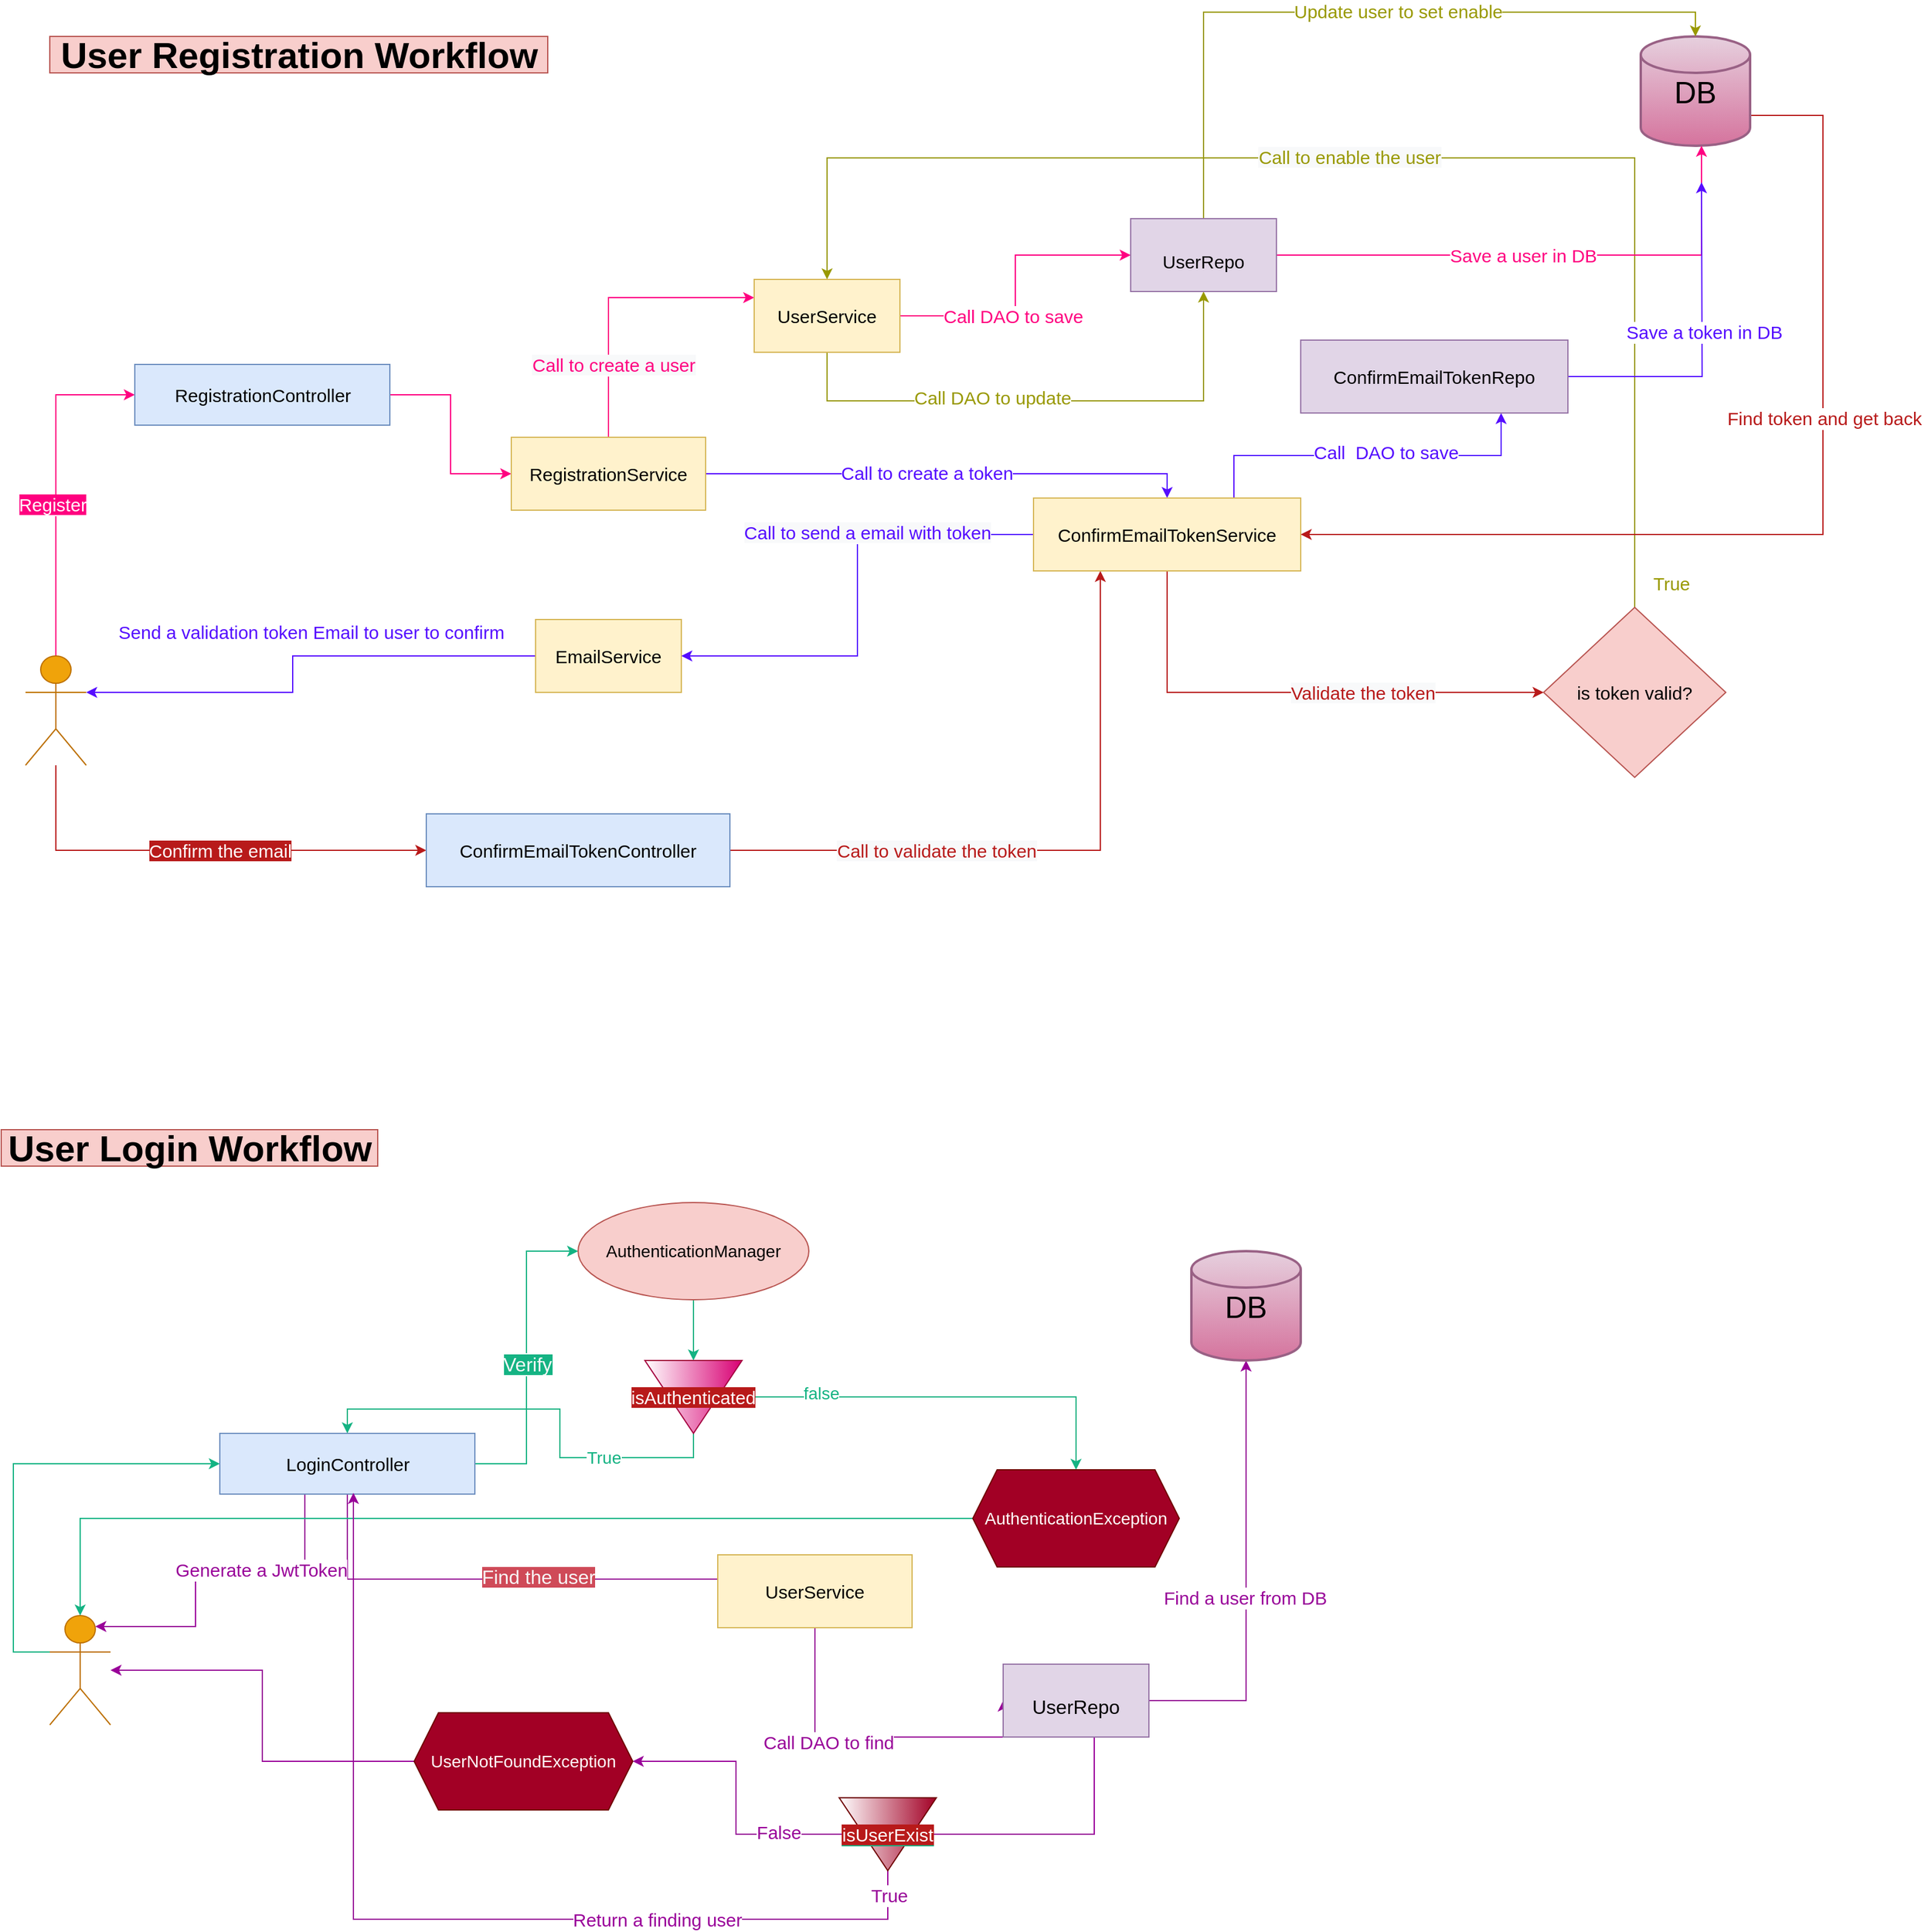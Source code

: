 <mxfile version="15.9.5" type="github">
  <diagram id="kgpKYQtTHZ0yAKxKKP6v" name="Page-1">
    <mxGraphModel dx="1619" dy="2143" grid="1" gridSize="10" guides="1" tooltips="1" connect="1" arrows="1" fold="1" page="1" pageScale="1" pageWidth="850" pageHeight="1100" math="0" shadow="0">
      <root>
        <mxCell id="0" />
        <mxCell id="1" parent="0" />
        <mxCell id="QZAKfAFqV-frmJR9LW_r-23" style="edgeStyle=orthogonalEdgeStyle;rounded=0;orthogonalLoop=1;jettySize=auto;html=1;exitX=0.5;exitY=0;exitDx=0;exitDy=0;exitPerimeter=0;fontFamily=Helvetica;fontSize=15;strokeColor=#FF0080;" parent="1" source="QZAKfAFqV-frmJR9LW_r-1" target="QZAKfAFqV-frmJR9LW_r-2" edge="1">
          <mxGeometry relative="1" as="geometry">
            <Array as="points">
              <mxPoint x="75" y="15" />
            </Array>
          </mxGeometry>
        </mxCell>
        <mxCell id="0kT4AOMkLd3rgz62vo-s-46" value="&lt;font color=&quot;#ffffff&quot; style=&quot;background-color: rgb(255 , 0 , 128)&quot;&gt;Register&lt;/font&gt;" style="edgeLabel;html=1;align=center;verticalAlign=middle;resizable=0;points=[];fontSize=15;fontColor=#990099;" vertex="1" connectable="0" parent="QZAKfAFqV-frmJR9LW_r-23">
          <mxGeometry x="-0.107" y="3" relative="1" as="geometry">
            <mxPoint as="offset" />
          </mxGeometry>
        </mxCell>
        <mxCell id="QZAKfAFqV-frmJR9LW_r-124" style="edgeStyle=orthogonalEdgeStyle;rounded=0;orthogonalLoop=1;jettySize=auto;html=1;entryX=0;entryY=0.5;entryDx=0;entryDy=0;fontFamily=Helvetica;fontSize=15;startArrow=none;startFill=0;endArrow=classic;endFill=1;strokeColor=#B81A1A;" parent="1" source="QZAKfAFqV-frmJR9LW_r-1" target="QZAKfAFqV-frmJR9LW_r-17" edge="1">
          <mxGeometry relative="1" as="geometry">
            <Array as="points">
              <mxPoint x="75" y="390" />
            </Array>
          </mxGeometry>
        </mxCell>
        <mxCell id="QZAKfAFqV-frmJR9LW_r-125" value="&lt;font color=&quot;#ffffff&quot; style=&quot;background-color: rgb(184 , 26 , 26)&quot;&gt;Confirm the email&lt;/font&gt;" style="edgeLabel;html=1;align=center;verticalAlign=middle;resizable=0;points=[];fontSize=15;fontFamily=Helvetica;" parent="QZAKfAFqV-frmJR9LW_r-124" vertex="1" connectable="0">
          <mxGeometry x="-0.047" y="2" relative="1" as="geometry">
            <mxPoint x="26" y="2" as="offset" />
          </mxGeometry>
        </mxCell>
        <mxCell id="QZAKfAFqV-frmJR9LW_r-1" value="" style="shape=umlActor;verticalLabelPosition=bottom;verticalAlign=top;html=1;outlineConnect=0;fontFamily=Helvetica;fontStyle=0;fontSize=15;fillColor=#f0a30a;strokeColor=#BD7000;fontColor=#000000;" parent="1" vertex="1">
          <mxGeometry x="50" y="230" width="50" height="90" as="geometry" />
        </mxCell>
        <mxCell id="QZAKfAFqV-frmJR9LW_r-11" style="edgeStyle=orthogonalEdgeStyle;rounded=0;orthogonalLoop=1;jettySize=auto;html=1;exitX=1;exitY=0.5;exitDx=0;exitDy=0;entryX=0;entryY=0.5;entryDx=0;entryDy=0;fontFamily=Helvetica;fontStyle=0;fontSize=15;strokeColor=#FF0080;" parent="1" source="QZAKfAFqV-frmJR9LW_r-2" target="QZAKfAFqV-frmJR9LW_r-4" edge="1">
          <mxGeometry relative="1" as="geometry" />
        </mxCell>
        <mxCell id="QZAKfAFqV-frmJR9LW_r-2" value="RegistrationController" style="html=1;fillColor=#dae8fc;strokeColor=#6c8ebf;fontFamily=Helvetica;fontStyle=0;fontSize=15;" parent="1" vertex="1">
          <mxGeometry x="140" y="-10" width="210" height="50" as="geometry" />
        </mxCell>
        <mxCell id="QZAKfAFqV-frmJR9LW_r-86" style="edgeStyle=orthogonalEdgeStyle;rounded=0;orthogonalLoop=1;jettySize=auto;html=1;exitX=0.5;exitY=0;exitDx=0;exitDy=0;entryX=0;entryY=0.25;entryDx=0;entryDy=0;fontFamily=Helvetica;fontSize=15;strokeColor=#FF0080;" parent="1" source="QZAKfAFqV-frmJR9LW_r-4" target="QZAKfAFqV-frmJR9LW_r-6" edge="1">
          <mxGeometry relative="1" as="geometry" />
        </mxCell>
        <mxCell id="QZAKfAFqV-frmJR9LW_r-102" value="&lt;span style=&quot;background-color: rgb(248 , 249 , 250)&quot;&gt;Call to create a user&lt;/span&gt;" style="edgeLabel;html=1;align=center;verticalAlign=middle;resizable=0;points=[];fontSize=15;fontFamily=Helvetica;fontColor=#FF0080;" parent="QZAKfAFqV-frmJR9LW_r-86" vertex="1" connectable="0">
          <mxGeometry x="-0.079" y="-4" relative="1" as="geometry">
            <mxPoint y="48" as="offset" />
          </mxGeometry>
        </mxCell>
        <mxCell id="QZAKfAFqV-frmJR9LW_r-105" style="edgeStyle=orthogonalEdgeStyle;rounded=0;orthogonalLoop=1;jettySize=auto;html=1;exitX=1;exitY=0.5;exitDx=0;exitDy=0;entryX=0.5;entryY=0;entryDx=0;entryDy=0;fontFamily=Helvetica;fontSize=15;strokeColor=#550DFF;" parent="1" source="QZAKfAFqV-frmJR9LW_r-4" target="QZAKfAFqV-frmJR9LW_r-29" edge="1">
          <mxGeometry relative="1" as="geometry" />
        </mxCell>
        <mxCell id="QZAKfAFqV-frmJR9LW_r-106" value="Call to create a token" style="edgeLabel;html=1;align=center;verticalAlign=middle;resizable=0;points=[];fontSize=15;fontFamily=Helvetica;fontColor=#550DFF;" parent="QZAKfAFqV-frmJR9LW_r-105" vertex="1" connectable="0">
          <mxGeometry x="-0.092" y="1" relative="1" as="geometry">
            <mxPoint as="offset" />
          </mxGeometry>
        </mxCell>
        <mxCell id="QZAKfAFqV-frmJR9LW_r-4" value="RegistrationService" style="rounded=0;whiteSpace=wrap;html=1;fontFamily=Helvetica;fontStyle=0;fontSize=15;fillColor=#fff2cc;strokeColor=#d6b656;" parent="1" vertex="1">
          <mxGeometry x="450" y="50" width="160" height="60" as="geometry" />
        </mxCell>
        <mxCell id="QZAKfAFqV-frmJR9LW_r-98" style="edgeStyle=orthogonalEdgeStyle;rounded=0;orthogonalLoop=1;jettySize=auto;html=1;exitX=1;exitY=0.5;exitDx=0;exitDy=0;fontFamily=Helvetica;fontSize=15;strokeColor=#FF0080;" parent="1" source="QZAKfAFqV-frmJR9LW_r-6" target="QZAKfAFqV-frmJR9LW_r-93" edge="1">
          <mxGeometry relative="1" as="geometry" />
        </mxCell>
        <mxCell id="QZAKfAFqV-frmJR9LW_r-101" value="Call DAO to save" style="edgeLabel;html=1;align=center;verticalAlign=middle;resizable=0;points=[];fontSize=15;fontFamily=Helvetica;fontColor=#FF0080;" parent="QZAKfAFqV-frmJR9LW_r-98" vertex="1" connectable="0">
          <mxGeometry x="-0.314" y="1" relative="1" as="geometry">
            <mxPoint x="10" y="1" as="offset" />
          </mxGeometry>
        </mxCell>
        <mxCell id="QZAKfAFqV-frmJR9LW_r-130" style="edgeStyle=orthogonalEdgeStyle;rounded=0;orthogonalLoop=1;jettySize=auto;html=1;exitX=0.5;exitY=1;exitDx=0;exitDy=0;entryX=0.5;entryY=1;entryDx=0;entryDy=0;fontFamily=Helvetica;fontSize=15;fontColor=#00994D;startArrow=none;startFill=0;endArrow=classic;endFill=1;strokeColor=#999900;" parent="1" source="QZAKfAFqV-frmJR9LW_r-6" target="QZAKfAFqV-frmJR9LW_r-93" edge="1">
          <mxGeometry relative="1" as="geometry">
            <Array as="points">
              <mxPoint x="710" y="20" />
              <mxPoint x="1020" y="20" />
            </Array>
          </mxGeometry>
        </mxCell>
        <mxCell id="QZAKfAFqV-frmJR9LW_r-131" value="&lt;font color=&quot;#999900&quot;&gt;Call DAO to update&lt;/font&gt;" style="edgeLabel;html=1;align=center;verticalAlign=middle;resizable=0;points=[];fontSize=15;fontFamily=Helvetica;fontColor=#00994D;" parent="QZAKfAFqV-frmJR9LW_r-130" vertex="1" connectable="0">
          <mxGeometry x="-0.203" y="3" relative="1" as="geometry">
            <mxPoint as="offset" />
          </mxGeometry>
        </mxCell>
        <mxCell id="QZAKfAFqV-frmJR9LW_r-6" value="UserService" style="rounded=0;whiteSpace=wrap;html=1;fontFamily=Helvetica;fontStyle=0;fontSize=15;fillColor=#fff2cc;strokeColor=#d6b656;" parent="1" vertex="1">
          <mxGeometry x="650" y="-80" width="120" height="60" as="geometry" />
        </mxCell>
        <mxCell id="QZAKfAFqV-frmJR9LW_r-109" style="edgeStyle=orthogonalEdgeStyle;rounded=0;orthogonalLoop=1;jettySize=auto;html=1;exitX=0;exitY=0.5;exitDx=0;exitDy=0;entryX=1;entryY=0.333;entryDx=0;entryDy=0;entryPerimeter=0;fontFamily=Helvetica;fontSize=15;strokeColor=#550DFF;" parent="1" source="QZAKfAFqV-frmJR9LW_r-7" target="QZAKfAFqV-frmJR9LW_r-1" edge="1">
          <mxGeometry relative="1" as="geometry">
            <Array as="points">
              <mxPoint x="270" y="230" />
              <mxPoint x="270" y="260" />
            </Array>
          </mxGeometry>
        </mxCell>
        <mxCell id="QZAKfAFqV-frmJR9LW_r-7" value="EmailService" style="rounded=0;whiteSpace=wrap;html=1;fontFamily=Helvetica;fontStyle=0;fontSize=15;fillColor=#fff2cc;strokeColor=#d6b656;" parent="1" vertex="1">
          <mxGeometry x="470" y="200" width="120" height="60" as="geometry" />
        </mxCell>
        <mxCell id="QZAKfAFqV-frmJR9LW_r-126" style="edgeStyle=orthogonalEdgeStyle;rounded=0;orthogonalLoop=1;jettySize=auto;html=1;exitX=1;exitY=0.5;exitDx=0;exitDy=0;entryX=0.25;entryY=1;entryDx=0;entryDy=0;fontFamily=Helvetica;fontSize=15;startArrow=none;startFill=0;endArrow=classic;endFill=1;strokeColor=#B81A1A;" parent="1" source="QZAKfAFqV-frmJR9LW_r-17" target="QZAKfAFqV-frmJR9LW_r-29" edge="1">
          <mxGeometry relative="1" as="geometry" />
        </mxCell>
        <mxCell id="QZAKfAFqV-frmJR9LW_r-128" value="&lt;span style=&quot;background-color: rgb(248 , 249 , 250)&quot;&gt;Call to validate the token&lt;/span&gt;" style="edgeLabel;html=1;align=center;verticalAlign=middle;resizable=0;points=[];fontSize=15;fontFamily=Helvetica;fontColor=#B81A1A;" parent="QZAKfAFqV-frmJR9LW_r-126" vertex="1" connectable="0">
          <mxGeometry x="-0.489" relative="1" as="geometry">
            <mxPoint x="33" as="offset" />
          </mxGeometry>
        </mxCell>
        <mxCell id="QZAKfAFqV-frmJR9LW_r-17" value="ConfirmEmailTokenController" style="whiteSpace=wrap;html=1;fontSize=15;fontFamily=Helvetica;fontStyle=0;fillColor=#dae8fc;strokeColor=#6c8ebf;" parent="1" vertex="1">
          <mxGeometry x="380" y="360" width="250" height="60" as="geometry" />
        </mxCell>
        <mxCell id="QZAKfAFqV-frmJR9LW_r-36" style="edgeStyle=orthogonalEdgeStyle;rounded=0;orthogonalLoop=1;jettySize=auto;html=1;exitX=0.5;exitY=1;exitDx=0;exitDy=0;fontFamily=Helvetica;fontSize=15;entryX=0;entryY=0.5;entryDx=0;entryDy=0;strokeColor=#B81A1A;" parent="1" source="QZAKfAFqV-frmJR9LW_r-29" target="QZAKfAFqV-frmJR9LW_r-35" edge="1">
          <mxGeometry relative="1" as="geometry">
            <mxPoint x="1070" y="220" as="targetPoint" />
            <Array as="points">
              <mxPoint x="990" y="260" />
            </Array>
          </mxGeometry>
        </mxCell>
        <mxCell id="QZAKfAFqV-frmJR9LW_r-118" value="&lt;span style=&quot;background-color: rgb(248 , 249 , 250)&quot;&gt;Validate the token&lt;/span&gt;" style="edgeLabel;html=1;align=center;verticalAlign=middle;resizable=0;points=[];fontSize=15;fontFamily=Helvetica;fontColor=#B81A1A;" parent="QZAKfAFqV-frmJR9LW_r-36" vertex="1" connectable="0">
          <mxGeometry x="-0.157" y="1" relative="1" as="geometry">
            <mxPoint x="88" y="1" as="offset" />
          </mxGeometry>
        </mxCell>
        <mxCell id="QZAKfAFqV-frmJR9LW_r-107" style="edgeStyle=orthogonalEdgeStyle;rounded=0;orthogonalLoop=1;jettySize=auto;html=1;exitX=0;exitY=0.5;exitDx=0;exitDy=0;entryX=1;entryY=0.5;entryDx=0;entryDy=0;fontFamily=Helvetica;fontSize=15;strokeColor=#550DFF;" parent="1" source="QZAKfAFqV-frmJR9LW_r-29" target="QZAKfAFqV-frmJR9LW_r-7" edge="1">
          <mxGeometry relative="1" as="geometry" />
        </mxCell>
        <mxCell id="QZAKfAFqV-frmJR9LW_r-108" value="&lt;span style=&quot;background-color: rgb(248 , 249 , 250)&quot;&gt;Call to send a email with token&lt;/span&gt;" style="edgeLabel;html=1;align=center;verticalAlign=middle;resizable=0;points=[];fontSize=15;fontFamily=Helvetica;fontColor=#550DFF;" parent="QZAKfAFqV-frmJR9LW_r-107" vertex="1" connectable="0">
          <mxGeometry x="-0.294" y="-2" relative="1" as="geometry">
            <mxPoint as="offset" />
          </mxGeometry>
        </mxCell>
        <mxCell id="QZAKfAFqV-frmJR9LW_r-114" style="edgeStyle=orthogonalEdgeStyle;rounded=0;orthogonalLoop=1;jettySize=auto;html=1;exitX=0.75;exitY=0;exitDx=0;exitDy=0;entryX=0.75;entryY=1;entryDx=0;entryDy=0;fontFamily=Helvetica;fontSize=15;strokeColor=#550DFF;" parent="1" source="QZAKfAFqV-frmJR9LW_r-29" target="QZAKfAFqV-frmJR9LW_r-113" edge="1">
          <mxGeometry relative="1" as="geometry" />
        </mxCell>
        <mxCell id="QZAKfAFqV-frmJR9LW_r-115" value="Call&amp;nbsp; DAO to save" style="edgeLabel;html=1;align=center;verticalAlign=middle;resizable=0;points=[];fontSize=15;fontFamily=Helvetica;fontColor=#550DFF;" parent="QZAKfAFqV-frmJR9LW_r-114" vertex="1" connectable="0">
          <mxGeometry x="-0.302" y="3" relative="1" as="geometry">
            <mxPoint x="59" as="offset" />
          </mxGeometry>
        </mxCell>
        <mxCell id="QZAKfAFqV-frmJR9LW_r-29" value="ConfirmEmailTokenService" style="whiteSpace=wrap;html=1;fontFamily=Helvetica;fontSize=15;fillColor=#fff2cc;strokeColor=#d6b656;" parent="1" vertex="1">
          <mxGeometry x="880" y="100" width="220" height="60" as="geometry" />
        </mxCell>
        <mxCell id="QZAKfAFqV-frmJR9LW_r-94" style="edgeStyle=orthogonalEdgeStyle;rounded=0;orthogonalLoop=1;jettySize=auto;html=1;exitX=0.5;exitY=0;exitDx=0;exitDy=0;fontFamily=Helvetica;fontSize=15;strokeColor=#999900;entryX=0.5;entryY=0;entryDx=0;entryDy=0;" parent="1" source="QZAKfAFqV-frmJR9LW_r-35" target="QZAKfAFqV-frmJR9LW_r-6" edge="1">
          <mxGeometry relative="1" as="geometry">
            <mxPoint x="740" y="-360" as="targetPoint" />
            <Array as="points">
              <mxPoint x="1375" y="-180" />
              <mxPoint x="710" y="-180" />
            </Array>
          </mxGeometry>
        </mxCell>
        <mxCell id="QZAKfAFqV-frmJR9LW_r-95" value="&lt;span style=&quot;background-color: rgb(248 , 249 , 250)&quot;&gt;Call to enable the user&lt;/span&gt;" style="edgeLabel;html=1;align=center;verticalAlign=middle;resizable=0;points=[];fontSize=15;fontFamily=Helvetica;fontColor=#999900;" parent="QZAKfAFqV-frmJR9LW_r-94" vertex="1" connectable="0">
          <mxGeometry x="0.067" y="-1" relative="1" as="geometry">
            <mxPoint as="offset" />
          </mxGeometry>
        </mxCell>
        <mxCell id="QZAKfAFqV-frmJR9LW_r-35" value="is token valid?" style="rhombus;whiteSpace=wrap;html=1;fontFamily=Helvetica;fontSize=15;fillColor=#f8cecc;strokeColor=#b85450;" parent="1" vertex="1">
          <mxGeometry x="1300" y="190" width="150" height="140" as="geometry" />
        </mxCell>
        <mxCell id="QZAKfAFqV-frmJR9LW_r-40" value="&lt;font color=&quot;#999900&quot;&gt;True&lt;/font&gt;" style="text;html=1;resizable=0;autosize=1;align=center;verticalAlign=middle;points=[];fillColor=none;strokeColor=none;rounded=0;fontFamily=Helvetica;fontSize=15;" parent="1" vertex="1">
          <mxGeometry x="1380" y="160" width="50" height="20" as="geometry" />
        </mxCell>
        <mxCell id="QZAKfAFqV-frmJR9LW_r-41" value="&lt;font size=&quot;1&quot;&gt;&lt;b style=&quot;font-size: 30px&quot;&gt;User Registration Workflow&lt;/b&gt;&lt;/font&gt;" style="text;html=1;resizable=0;autosize=1;align=center;verticalAlign=middle;points=[];fillColor=#f8cecc;strokeColor=#b85450;rounded=0;fontFamily=Helvetica;fontSize=15;gradientColor=none;" parent="1" vertex="1">
          <mxGeometry x="70" y="-280" width="410" height="30" as="geometry" />
        </mxCell>
        <mxCell id="QZAKfAFqV-frmJR9LW_r-119" style="edgeStyle=orthogonalEdgeStyle;rounded=0;orthogonalLoop=1;jettySize=auto;html=1;exitX=1;exitY=0.5;exitDx=0;exitDy=0;exitPerimeter=0;entryX=1;entryY=0.5;entryDx=0;entryDy=0;fontFamily=Helvetica;fontSize=15;strokeColor=#B81A1A;startArrow=none;startFill=0;endArrow=classic;endFill=1;" parent="1" source="QZAKfAFqV-frmJR9LW_r-48" target="QZAKfAFqV-frmJR9LW_r-29" edge="1">
          <mxGeometry relative="1" as="geometry">
            <Array as="points">
              <mxPoint x="1530" y="-215" />
              <mxPoint x="1530" y="130" />
            </Array>
          </mxGeometry>
        </mxCell>
        <mxCell id="QZAKfAFqV-frmJR9LW_r-120" value="Find token and get back&amp;nbsp;" style="edgeLabel;html=1;align=center;verticalAlign=middle;resizable=0;points=[];fontSize=15;fontFamily=Helvetica;fontColor=#B81A1A;" parent="QZAKfAFqV-frmJR9LW_r-119" vertex="1" connectable="0">
          <mxGeometry x="-0.328" y="3" relative="1" as="geometry">
            <mxPoint y="41" as="offset" />
          </mxGeometry>
        </mxCell>
        <mxCell id="QZAKfAFqV-frmJR9LW_r-48" value="DB" style="strokeWidth=2;html=1;shape=mxgraph.flowchart.database;whiteSpace=wrap;fontFamily=Helvetica;fontSize=25;fillColor=#e6d0de;strokeColor=#996185;gradientColor=#d5739d;" parent="1" vertex="1">
          <mxGeometry x="1380" y="-280" width="90" height="90" as="geometry" />
        </mxCell>
        <mxCell id="QZAKfAFqV-frmJR9LW_r-99" style="edgeStyle=orthogonalEdgeStyle;rounded=0;orthogonalLoop=1;jettySize=auto;html=1;fontFamily=Helvetica;fontSize=15;strokeColor=#FF0080;exitX=1;exitY=0.5;exitDx=0;exitDy=0;" parent="1" source="QZAKfAFqV-frmJR9LW_r-93" target="QZAKfAFqV-frmJR9LW_r-48" edge="1">
          <mxGeometry relative="1" as="geometry">
            <mxPoint x="1150" y="-60" as="sourcePoint" />
            <Array as="points">
              <mxPoint x="1430" y="-100" />
            </Array>
          </mxGeometry>
        </mxCell>
        <mxCell id="QZAKfAFqV-frmJR9LW_r-133" value="&lt;span style=&quot;&quot;&gt;Save a user in DB&lt;/span&gt;" style="edgeLabel;html=1;align=center;verticalAlign=middle;resizable=0;points=[];fontSize=15;fontFamily=Helvetica;fontColor=#FF0080;" parent="QZAKfAFqV-frmJR9LW_r-99" vertex="1" connectable="0">
          <mxGeometry x="-0.32" y="-3" relative="1" as="geometry">
            <mxPoint x="53" y="-3" as="offset" />
          </mxGeometry>
        </mxCell>
        <mxCell id="QZAKfAFqV-frmJR9LW_r-132" style="edgeStyle=orthogonalEdgeStyle;rounded=0;orthogonalLoop=1;jettySize=auto;html=1;fontFamily=Helvetica;fontSize=15;fontColor=#00994D;startArrow=none;startFill=0;endArrow=classic;endFill=1;strokeColor=#999900;entryX=0.5;entryY=0;entryDx=0;entryDy=0;entryPerimeter=0;exitX=0.5;exitY=0;exitDx=0;exitDy=0;" parent="1" source="QZAKfAFqV-frmJR9LW_r-93" target="QZAKfAFqV-frmJR9LW_r-48" edge="1">
          <mxGeometry relative="1" as="geometry">
            <mxPoint x="1020" y="-320" as="targetPoint" />
          </mxGeometry>
        </mxCell>
        <mxCell id="QZAKfAFqV-frmJR9LW_r-134" value="&lt;font color=&quot;#999900&quot;&gt;Update user to set enable&lt;/font&gt;" style="edgeLabel;html=1;align=center;verticalAlign=middle;resizable=0;points=[];fontSize=15;fontFamily=Helvetica;fontColor=#00994D;" parent="QZAKfAFqV-frmJR9LW_r-132" vertex="1" connectable="0">
          <mxGeometry x="0.11" y="1" relative="1" as="geometry">
            <mxPoint as="offset" />
          </mxGeometry>
        </mxCell>
        <mxCell id="QZAKfAFqV-frmJR9LW_r-93" value="&lt;font style=&quot;font-size: 15px&quot;&gt;UserRepo&lt;/font&gt;" style="whiteSpace=wrap;html=1;fontFamily=Helvetica;fontSize=30;fillColor=#e1d5e7;strokeColor=#9673a6;" parent="1" vertex="1">
          <mxGeometry x="960" y="-130" width="120" height="60" as="geometry" />
        </mxCell>
        <mxCell id="QZAKfAFqV-frmJR9LW_r-111" value="&lt;font color=&quot;#550dff&quot;&gt;Send a validation token Email to user to confirm&lt;/font&gt;" style="text;html=1;resizable=0;autosize=1;align=center;verticalAlign=middle;points=[];fillColor=none;strokeColor=none;rounded=0;fontFamily=Helvetica;fontSize=15;" parent="1" vertex="1">
          <mxGeometry x="120" y="200" width="330" height="20" as="geometry" />
        </mxCell>
        <mxCell id="QZAKfAFqV-frmJR9LW_r-116" style="edgeStyle=orthogonalEdgeStyle;rounded=0;orthogonalLoop=1;jettySize=auto;html=1;fontFamily=Helvetica;fontSize=15;strokeColor=#550DFF;" parent="1" source="QZAKfAFqV-frmJR9LW_r-113" edge="1">
          <mxGeometry relative="1" as="geometry">
            <mxPoint x="1430" y="-160" as="targetPoint" />
          </mxGeometry>
        </mxCell>
        <mxCell id="QZAKfAFqV-frmJR9LW_r-117" value="Save a token in DB" style="edgeLabel;html=1;align=center;verticalAlign=middle;resizable=0;points=[];fontSize=15;fontFamily=Helvetica;fontColor=#550DFF;" parent="QZAKfAFqV-frmJR9LW_r-116" vertex="1" connectable="0">
          <mxGeometry x="0.096" y="-1" relative="1" as="geometry">
            <mxPoint as="offset" />
          </mxGeometry>
        </mxCell>
        <mxCell id="QZAKfAFqV-frmJR9LW_r-113" value="ConfirmEmailTokenRepo" style="whiteSpace=wrap;html=1;fontFamily=Helvetica;fontSize=15;fillColor=#e1d5e7;strokeColor=#9673a6;" parent="1" vertex="1">
          <mxGeometry x="1100" y="-30" width="220" height="60" as="geometry" />
        </mxCell>
        <mxCell id="0kT4AOMkLd3rgz62vo-s-43" style="edgeStyle=orthogonalEdgeStyle;rounded=0;orthogonalLoop=1;jettySize=auto;html=1;exitX=0;exitY=0.333;exitDx=0;exitDy=0;exitPerimeter=0;entryX=0;entryY=0.5;entryDx=0;entryDy=0;fontSize=15;fontColor=#990099;strokeColor=#14B383;" edge="1" parent="1" source="QZAKfAFqV-frmJR9LW_r-137" target="0kT4AOMkLd3rgz62vo-s-2">
          <mxGeometry relative="1" as="geometry">
            <Array as="points">
              <mxPoint x="40" y="1050" />
              <mxPoint x="40" y="895" />
            </Array>
          </mxGeometry>
        </mxCell>
        <mxCell id="QZAKfAFqV-frmJR9LW_r-137" value="" style="shape=umlActor;verticalLabelPosition=bottom;verticalAlign=top;html=1;outlineConnect=0;fontFamily=Helvetica;fontStyle=0;fontSize=15;fillColor=#f0a30a;strokeColor=#BD7000;fontColor=#000000;" parent="1" vertex="1">
          <mxGeometry x="70" y="1020" width="50" height="90" as="geometry" />
        </mxCell>
        <mxCell id="0kT4AOMkLd3rgz62vo-s-1" value="&lt;font size=&quot;1&quot;&gt;&lt;b style=&quot;font-size: 30px&quot;&gt;User Login Workflow&lt;/b&gt;&lt;/font&gt;" style="text;html=1;resizable=0;autosize=1;align=center;verticalAlign=middle;points=[];fillColor=#f8cecc;strokeColor=#b85450;rounded=0;fontFamily=Helvetica;fontSize=15;gradientColor=none;" vertex="1" parent="1">
          <mxGeometry x="30" y="620" width="310" height="30" as="geometry" />
        </mxCell>
        <mxCell id="0kT4AOMkLd3rgz62vo-s-5" style="edgeStyle=orthogonalEdgeStyle;rounded=0;orthogonalLoop=1;jettySize=auto;html=1;exitX=1;exitY=0.5;exitDx=0;exitDy=0;entryX=0;entryY=0.5;entryDx=0;entryDy=0;fontSize=14;strokeColor=#14B383;" edge="1" parent="1" source="0kT4AOMkLd3rgz62vo-s-2" target="0kT4AOMkLd3rgz62vo-s-3">
          <mxGeometry relative="1" as="geometry">
            <mxPoint x="445" y="955" as="sourcePoint" />
          </mxGeometry>
        </mxCell>
        <mxCell id="0kT4AOMkLd3rgz62vo-s-15" value="&lt;font color=&quot;#f7f7f7&quot; style=&quot;font-size: 16px ; background-color: rgb(20 , 179 , 131)&quot;&gt;Verify&lt;/font&gt;" style="edgeLabel;html=1;align=center;verticalAlign=middle;resizable=0;points=[];fontSize=14;" vertex="1" connectable="0" parent="0kT4AOMkLd3rgz62vo-s-5">
          <mxGeometry x="-0.033" y="1" relative="1" as="geometry">
            <mxPoint x="1" y="1" as="offset" />
          </mxGeometry>
        </mxCell>
        <mxCell id="0kT4AOMkLd3rgz62vo-s-20" style="edgeStyle=orthogonalEdgeStyle;rounded=0;orthogonalLoop=1;jettySize=auto;html=1;exitX=0.5;exitY=1;exitDx=0;exitDy=0;entryX=0.5;entryY=0;entryDx=0;entryDy=0;fontSize=16;fontColor=#F7F7F7;strokeColor=#990099;" edge="1" parent="1" source="0kT4AOMkLd3rgz62vo-s-2" target="0kT4AOMkLd3rgz62vo-s-19">
          <mxGeometry relative="1" as="geometry">
            <Array as="points">
              <mxPoint x="390" y="990" />
              <mxPoint x="670" y="990" />
            </Array>
          </mxGeometry>
        </mxCell>
        <mxCell id="0kT4AOMkLd3rgz62vo-s-24" value="&lt;span style=&quot;background-color: rgb(207 , 74 , 88)&quot;&gt;Find the user&lt;/span&gt;" style="edgeLabel;html=1;align=center;verticalAlign=middle;resizable=0;points=[];fontSize=16;fontColor=#F7F7F7;" vertex="1" connectable="0" parent="0kT4AOMkLd3rgz62vo-s-20">
          <mxGeometry x="-0.045" y="2" relative="1" as="geometry">
            <mxPoint as="offset" />
          </mxGeometry>
        </mxCell>
        <mxCell id="0kT4AOMkLd3rgz62vo-s-41" style="edgeStyle=orthogonalEdgeStyle;rounded=0;orthogonalLoop=1;jettySize=auto;html=1;exitX=0.25;exitY=1;exitDx=0;exitDy=0;entryX=0.75;entryY=0.1;entryDx=0;entryDy=0;entryPerimeter=0;fontSize=15;fontColor=#990099;strokeColor=#990099;" edge="1" parent="1" source="0kT4AOMkLd3rgz62vo-s-2" target="QZAKfAFqV-frmJR9LW_r-137">
          <mxGeometry relative="1" as="geometry">
            <Array as="points">
              <mxPoint x="280" y="920" />
              <mxPoint x="280" y="980" />
              <mxPoint x="190" y="980" />
              <mxPoint x="190" y="1029" />
            </Array>
          </mxGeometry>
        </mxCell>
        <mxCell id="0kT4AOMkLd3rgz62vo-s-42" value="Generate a JwtToken" style="edgeLabel;html=1;align=center;verticalAlign=middle;resizable=0;points=[];fontSize=15;fontColor=#990099;" vertex="1" connectable="0" parent="0kT4AOMkLd3rgz62vo-s-41">
          <mxGeometry x="-0.234" y="2" relative="1" as="geometry">
            <mxPoint x="1" as="offset" />
          </mxGeometry>
        </mxCell>
        <mxCell id="0kT4AOMkLd3rgz62vo-s-2" value="LoginController" style="html=1;fillColor=#dae8fc;strokeColor=#6c8ebf;fontFamily=Helvetica;fontStyle=0;fontSize=15;" vertex="1" parent="1">
          <mxGeometry x="210" y="870" width="210" height="50" as="geometry" />
        </mxCell>
        <mxCell id="0kT4AOMkLd3rgz62vo-s-7" style="edgeStyle=orthogonalEdgeStyle;rounded=0;orthogonalLoop=1;jettySize=auto;html=1;exitX=0.5;exitY=1;exitDx=0;exitDy=0;entryX=0;entryY=0.5;entryDx=0;entryDy=0;fontSize=14;strokeColor=#14B383;" edge="1" parent="1" source="0kT4AOMkLd3rgz62vo-s-3" target="0kT4AOMkLd3rgz62vo-s-6">
          <mxGeometry relative="1" as="geometry" />
        </mxCell>
        <mxCell id="0kT4AOMkLd3rgz62vo-s-3" value="&lt;font style=&quot;font-size: 14px&quot;&gt;AuthenticationManager&lt;/font&gt;" style="ellipse;whiteSpace=wrap;html=1;fillColor=#f8cecc;strokeColor=#b85450;" vertex="1" parent="1">
          <mxGeometry x="505" y="680" width="190" height="80" as="geometry" />
        </mxCell>
        <mxCell id="0kT4AOMkLd3rgz62vo-s-8" style="edgeStyle=orthogonalEdgeStyle;rounded=0;orthogonalLoop=1;jettySize=auto;html=1;exitX=1;exitY=0.5;exitDx=0;exitDy=0;entryX=0.5;entryY=0;entryDx=0;entryDy=0;fontSize=14;strokeColor=#14B383;" edge="1" parent="1" source="0kT4AOMkLd3rgz62vo-s-6" target="0kT4AOMkLd3rgz62vo-s-2">
          <mxGeometry relative="1" as="geometry" />
        </mxCell>
        <mxCell id="0kT4AOMkLd3rgz62vo-s-9" value="&lt;font color=&quot;#14b383&quot;&gt;True&lt;/font&gt;" style="edgeLabel;html=1;align=center;verticalAlign=middle;resizable=0;points=[];fontSize=14;" vertex="1" connectable="0" parent="0kT4AOMkLd3rgz62vo-s-8">
          <mxGeometry x="-0.482" relative="1" as="geometry">
            <mxPoint as="offset" />
          </mxGeometry>
        </mxCell>
        <mxCell id="0kT4AOMkLd3rgz62vo-s-10" style="edgeStyle=orthogonalEdgeStyle;rounded=0;orthogonalLoop=1;jettySize=auto;html=1;exitX=0.5;exitY=0;exitDx=0;exitDy=0;fontSize=14;strokeColor=#14B383;" edge="1" parent="1" source="0kT4AOMkLd3rgz62vo-s-6" target="0kT4AOMkLd3rgz62vo-s-11">
          <mxGeometry relative="1" as="geometry">
            <mxPoint x="770" y="670" as="targetPoint" />
          </mxGeometry>
        </mxCell>
        <mxCell id="0kT4AOMkLd3rgz62vo-s-14" value="&lt;font color=&quot;#14b383&quot;&gt;false&lt;/font&gt;" style="edgeLabel;html=1;align=center;verticalAlign=middle;resizable=0;points=[];fontSize=14;" vertex="1" connectable="0" parent="0kT4AOMkLd3rgz62vo-s-10">
          <mxGeometry x="-0.52" y="3" relative="1" as="geometry">
            <mxPoint as="offset" />
          </mxGeometry>
        </mxCell>
        <mxCell id="0kT4AOMkLd3rgz62vo-s-6" value="&lt;font style=&quot;font-size: 15px ; background-color: rgb(184 , 26 , 26)&quot; color=&quot;#ffffff&quot;&gt;isAuthenticated&lt;/font&gt;" style="triangle;whiteSpace=wrap;html=1;fontSize=14;direction=south;fillColor=#d80073;fontColor=#ffffff;strokeColor=#A50040;gradientColor=#ffffff;" vertex="1" parent="1">
          <mxGeometry x="560" y="810" width="80" height="60" as="geometry" />
        </mxCell>
        <mxCell id="0kT4AOMkLd3rgz62vo-s-17" style="edgeStyle=orthogonalEdgeStyle;rounded=0;orthogonalLoop=1;jettySize=auto;html=1;fontSize=16;fontColor=#F7F7F7;strokeColor=#14B383;" edge="1" parent="1" source="0kT4AOMkLd3rgz62vo-s-11" target="QZAKfAFqV-frmJR9LW_r-137">
          <mxGeometry relative="1" as="geometry" />
        </mxCell>
        <mxCell id="0kT4AOMkLd3rgz62vo-s-11" value="AuthenticationException" style="shape=hexagon;perimeter=hexagonPerimeter2;whiteSpace=wrap;html=1;fixedSize=1;fontSize=14;fillColor=#a20025;fontColor=#ffffff;strokeColor=#6F0000;" vertex="1" parent="1">
          <mxGeometry x="830" y="900" width="170" height="80" as="geometry" />
        </mxCell>
        <mxCell id="0kT4AOMkLd3rgz62vo-s-23" style="edgeStyle=orthogonalEdgeStyle;rounded=0;orthogonalLoop=1;jettySize=auto;html=1;exitX=0.5;exitY=1;exitDx=0;exitDy=0;fontSize=16;fontColor=#F7F7F7;strokeColor=#990099;entryX=0;entryY=0.5;entryDx=0;entryDy=0;" edge="1" parent="1" source="0kT4AOMkLd3rgz62vo-s-19" target="0kT4AOMkLd3rgz62vo-s-22">
          <mxGeometry relative="1" as="geometry">
            <mxPoint x="770" y="1090" as="targetPoint" />
            <Array as="points">
              <mxPoint x="700" y="1120" />
            </Array>
          </mxGeometry>
        </mxCell>
        <mxCell id="0kT4AOMkLd3rgz62vo-s-29" value="Call DAO to find" style="edgeLabel;html=1;align=center;verticalAlign=middle;resizable=0;points=[];fontSize=15;fontColor=#990099;" vertex="1" connectable="0" parent="0kT4AOMkLd3rgz62vo-s-23">
          <mxGeometry x="-0.264" y="-4" relative="1" as="geometry">
            <mxPoint as="offset" />
          </mxGeometry>
        </mxCell>
        <mxCell id="0kT4AOMkLd3rgz62vo-s-19" value="UserService" style="rounded=0;whiteSpace=wrap;html=1;fontFamily=Helvetica;fontStyle=0;fontSize=15;fillColor=#fff2cc;strokeColor=#d6b656;" vertex="1" parent="1">
          <mxGeometry x="620" y="970" width="160" height="60" as="geometry" />
        </mxCell>
        <mxCell id="0kT4AOMkLd3rgz62vo-s-27" style="edgeStyle=orthogonalEdgeStyle;rounded=0;orthogonalLoop=1;jettySize=auto;html=1;exitX=1;exitY=0.5;exitDx=0;exitDy=0;entryX=0.5;entryY=1;entryDx=0;entryDy=0;entryPerimeter=0;fontSize=15;fontColor=#FF4108;strokeColor=#990099;" edge="1" parent="1" source="0kT4AOMkLd3rgz62vo-s-22" target="0kT4AOMkLd3rgz62vo-s-26">
          <mxGeometry relative="1" as="geometry" />
        </mxCell>
        <mxCell id="0kT4AOMkLd3rgz62vo-s-28" value="Find a user from DB" style="edgeLabel;html=1;align=center;verticalAlign=middle;resizable=0;points=[];fontSize=15;fontColor=#990099;" vertex="1" connectable="0" parent="0kT4AOMkLd3rgz62vo-s-27">
          <mxGeometry x="-0.08" y="1" relative="1" as="geometry">
            <mxPoint as="offset" />
          </mxGeometry>
        </mxCell>
        <mxCell id="0kT4AOMkLd3rgz62vo-s-35" value="" style="edgeStyle=orthogonalEdgeStyle;rounded=0;orthogonalLoop=1;jettySize=auto;html=1;fontSize=15;fontColor=#FFFFFF;strokeColor=#990099;entryX=0.5;entryY=0;entryDx=0;entryDy=0;" edge="1" parent="1" source="0kT4AOMkLd3rgz62vo-s-22" target="0kT4AOMkLd3rgz62vo-s-30">
          <mxGeometry relative="1" as="geometry">
            <Array as="points">
              <mxPoint x="930" y="1200" />
            </Array>
          </mxGeometry>
        </mxCell>
        <mxCell id="0kT4AOMkLd3rgz62vo-s-22" value="&lt;font style=&quot;font-size: 16px&quot;&gt;UserRepo&lt;/font&gt;" style="whiteSpace=wrap;html=1;fontFamily=Helvetica;fontSize=30;fillColor=#e1d5e7;strokeColor=#9673a6;align=center;" vertex="1" parent="1">
          <mxGeometry x="855" y="1060" width="120" height="60" as="geometry" />
        </mxCell>
        <mxCell id="0kT4AOMkLd3rgz62vo-s-25" style="edgeStyle=orthogonalEdgeStyle;rounded=0;orthogonalLoop=1;jettySize=auto;html=1;exitX=0.5;exitY=1;exitDx=0;exitDy=0;fontSize=16;fontColor=#F7F7F7;strokeColor=#990099;" edge="1" parent="1" source="0kT4AOMkLd3rgz62vo-s-22" target="0kT4AOMkLd3rgz62vo-s-22">
          <mxGeometry relative="1" as="geometry" />
        </mxCell>
        <mxCell id="0kT4AOMkLd3rgz62vo-s-26" value="DB" style="strokeWidth=2;html=1;shape=mxgraph.flowchart.database;whiteSpace=wrap;fontFamily=Helvetica;fontSize=25;fillColor=#e6d0de;strokeColor=#996185;gradientColor=#d5739d;" vertex="1" parent="1">
          <mxGeometry x="1010" y="720" width="90" height="90" as="geometry" />
        </mxCell>
        <mxCell id="0kT4AOMkLd3rgz62vo-s-34" style="edgeStyle=orthogonalEdgeStyle;rounded=0;orthogonalLoop=1;jettySize=auto;html=1;exitX=0.5;exitY=1;exitDx=0;exitDy=0;entryX=1;entryY=0.5;entryDx=0;entryDy=0;fontSize=15;fontColor=#FFFFFF;strokeColor=#990099;" edge="1" parent="1" source="0kT4AOMkLd3rgz62vo-s-30" target="0kT4AOMkLd3rgz62vo-s-32">
          <mxGeometry relative="1" as="geometry" />
        </mxCell>
        <mxCell id="0kT4AOMkLd3rgz62vo-s-37" value="&lt;font color=&quot;#990099&quot;&gt;False&lt;/font&gt;" style="edgeLabel;html=1;align=center;verticalAlign=middle;resizable=0;points=[];fontSize=15;fontColor=#FFFFFF;" vertex="1" connectable="0" parent="0kT4AOMkLd3rgz62vo-s-34">
          <mxGeometry x="-0.44" y="-2" relative="1" as="geometry">
            <mxPoint as="offset" />
          </mxGeometry>
        </mxCell>
        <mxCell id="0kT4AOMkLd3rgz62vo-s-38" style="edgeStyle=orthogonalEdgeStyle;rounded=0;orthogonalLoop=1;jettySize=auto;html=1;exitX=1;exitY=0.5;exitDx=0;exitDy=0;fontSize=15;fontColor=#990099;strokeColor=#990099;" edge="1" parent="1" source="0kT4AOMkLd3rgz62vo-s-30">
          <mxGeometry relative="1" as="geometry">
            <mxPoint x="320" y="919" as="targetPoint" />
            <Array as="points">
              <mxPoint x="760" y="1270" />
              <mxPoint x="320" y="1270" />
            </Array>
          </mxGeometry>
        </mxCell>
        <mxCell id="0kT4AOMkLd3rgz62vo-s-39" value="True" style="edgeLabel;html=1;align=center;verticalAlign=middle;resizable=0;points=[];fontSize=15;fontColor=#990099;" vertex="1" connectable="0" parent="0kT4AOMkLd3rgz62vo-s-38">
          <mxGeometry x="-0.758" y="1" relative="1" as="geometry">
            <mxPoint x="61" y="-21" as="offset" />
          </mxGeometry>
        </mxCell>
        <mxCell id="0kT4AOMkLd3rgz62vo-s-40" value="Return a finding user" style="edgeLabel;html=1;align=center;verticalAlign=middle;resizable=0;points=[];fontSize=15;fontColor=#990099;" vertex="1" connectable="0" parent="0kT4AOMkLd3rgz62vo-s-38">
          <mxGeometry x="-0.312" y="2" relative="1" as="geometry">
            <mxPoint x="56" y="-2" as="offset" />
          </mxGeometry>
        </mxCell>
        <mxCell id="0kT4AOMkLd3rgz62vo-s-30" value="&lt;span style=&quot;background-color: rgb(184 , 26 , 26)&quot;&gt;isUserExist&lt;/span&gt;" style="triangle;whiteSpace=wrap;html=1;labelBackgroundColor=#14B383;fontSize=15;fontColor=#ffffff;direction=south;fillColor=#a20025;strokeColor=#6F0000;gradientColor=#ffffff;" vertex="1" parent="1">
          <mxGeometry x="720" y="1170" width="80" height="60" as="geometry" />
        </mxCell>
        <mxCell id="0kT4AOMkLd3rgz62vo-s-36" style="edgeStyle=orthogonalEdgeStyle;rounded=0;orthogonalLoop=1;jettySize=auto;html=1;exitX=0;exitY=0.5;exitDx=0;exitDy=0;fontSize=15;fontColor=#FFFFFF;strokeColor=#990099;" edge="1" parent="1" source="0kT4AOMkLd3rgz62vo-s-32" target="QZAKfAFqV-frmJR9LW_r-137">
          <mxGeometry relative="1" as="geometry" />
        </mxCell>
        <mxCell id="0kT4AOMkLd3rgz62vo-s-32" value="UserNotFoundException" style="shape=hexagon;perimeter=hexagonPerimeter2;whiteSpace=wrap;html=1;fixedSize=1;fontSize=14;fillColor=#a20025;fontColor=#ffffff;strokeColor=#6F0000;" vertex="1" parent="1">
          <mxGeometry x="370" y="1100" width="180" height="80" as="geometry" />
        </mxCell>
      </root>
    </mxGraphModel>
  </diagram>
</mxfile>
